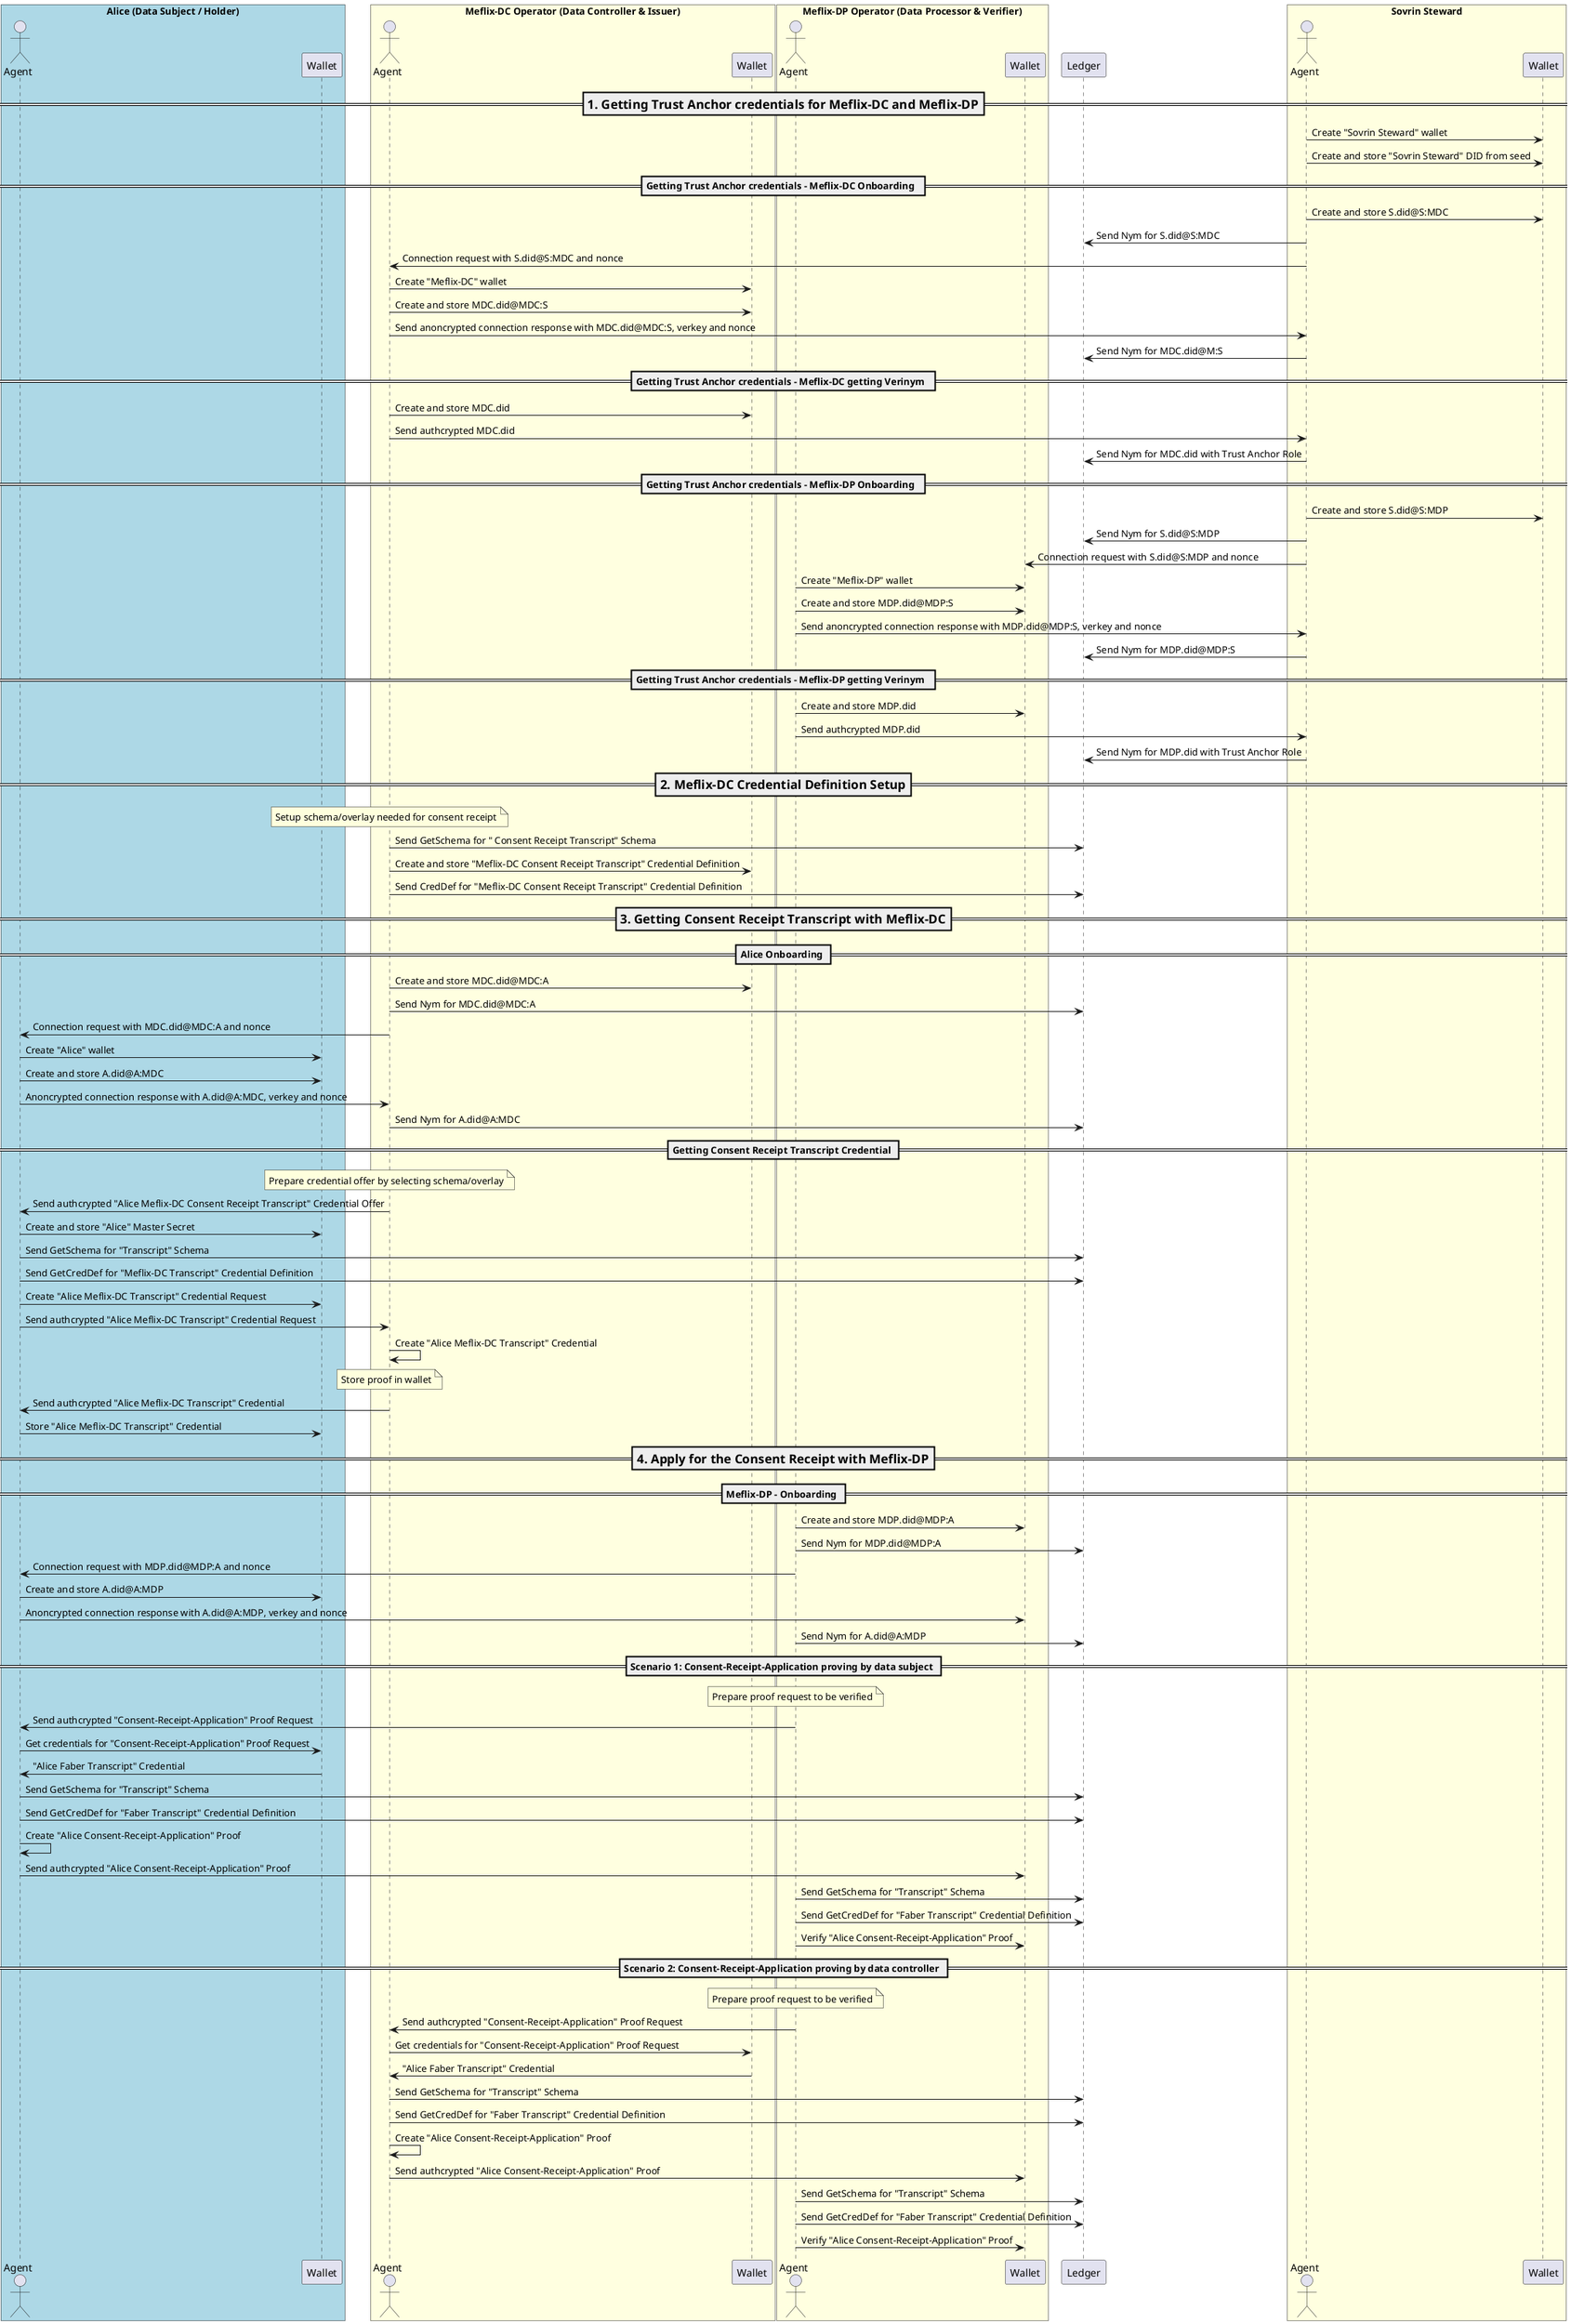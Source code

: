 @startuml

box "Alice (Data Subject / Holder)" #LightBlue
actor "Agent" as A
participant "Wallet" as AW
endbox

box "Meflix-DC Operator (Data Controller & Issuer)" #LightYellow
actor "Agent" as MDC
participant "Wallet" as MDCW
endbox

box "Meflix-DP Operator (Data Processor & Verifier)" #LightYellow
actor "Agent" as MDP
participant "Wallet" as MDPW
endbox

participant "Ledger" as L

box "Sovrin Steward" #LightYellow
actor "Agent" as S
participant "Wallet" as SW
endbox

=== 1. Getting Trust Anchor credentials for Meflix-DC and Meflix-DP  ==
S->SW: Create "Sovrin Steward" wallet
S->SW: Create and store "Sovrin Steward" DID from seed

== Getting Trust Anchor credentials - Meflix-DC Onboarding  ==
S->SW: Create and store S.did@S:MDC
S->L: Send Nym for S.did@S:MDC
S->MDC: Connection request with S.did@S:MDC and nonce
MDC->MDCW: Create "Meflix-DC" wallet
MDC->MDCW: Create and store MDC.did@MDC:S
MDC->S: Send anoncrypted connection response with MDC.did@MDC:S, verkey and nonce
S->L: Send Nym for MDC.did@M:S

== Getting Trust Anchor credentials - Meflix-DC getting Verinym  ==
MDC->MDCW: Create and store MDC.did
MDC->S: Send authcrypted MDC.did
S->L: Send Nym for MDC.did with Trust Anchor Role

== Getting Trust Anchor credentials - Meflix-DP Onboarding  ==
S->SW: Create and store S.did@S:MDP
S->L: Send Nym for S.did@S:MDP
S->MDPW: Connection request with S.did@S:MDP and nonce
MDP->MDPW: Create "Meflix-DP" wallet
MDP->MDPW: Create and store MDP.did@MDP:S
MDP->S: Send anoncrypted connection response with MDP.did@MDP:S, verkey and nonce
S->L: Send Nym for MDP.did@MDP:S

== Getting Trust Anchor credentials - Meflix-DP getting Verinym  ==
MDP->MDPW: Create and store MDP.did
MDP->S: Send authcrypted MDP.did
S->L: Send Nym for MDP.did with Trust Anchor Role

=== 2. Meflix-DC Credential Definition Setup ==
note over MDC: Setup schema/overlay needed for consent receipt
MDC->L: Send GetSchema for " Consent Receipt Transcript" Schema
MDC->MDCW: Create and store "Meflix-DC Consent Receipt Transcript" Credential Definition
MDC->L: Send CredDef for "Meflix-DC Consent Receipt Transcript" Credential Definition

=== 3. Getting Consent Receipt Transcript with Meflix-DC ==
== Alice Onboarding ==
MDC->MDCW: Create and store MDC.did@MDC:A
MDC->L: Send Nym for MDC.did@MDC:A
MDC->A: Connection request with MDC.did@MDC:A and nonce
A->AW: Create "Alice" wallet
A->AW: Create and store A.did@A:MDC
A->MDC: Anoncrypted connection response with A.did@A:MDC, verkey and nonce
MDC->L: Send Nym for A.did@A:MDC

== Getting Consent Receipt Transcript Credential ==
note over MDC: Prepare credential offer by selecting schema/overlay
MDC->A: Send authcrypted "Alice Meflix-DC Consent Receipt Transcript" Credential Offer
A->AW: Create and store "Alice" Master Secret
A->L: Send GetSchema for "Transcript" Schema
A->L: Send GetCredDef for "Meflix-DC Transcript" Credential Definition
A->AW: Create "Alice Meflix-DC Transcript" Credential Request
A->MDC: Send authcrypted "Alice Meflix-DC Transcript" Credential Request
MDC->MDC: Create "Alice Meflix-DC Transcript" Credential
note over MDC: Store proof in wallet
MDC->A: Send authcrypted "Alice Meflix-DC Transcript" Credential
A->AW: Store "Alice Meflix-DC Transcript" Credential

=== 4. Apply for the Consent Receipt with Meflix-DP ==
== Meflix-DP - Onboarding ==
MDP->MDPW: Create and store MDP.did@MDP:A
MDP->L: Send Nym for MDP.did@MDP:A
MDP->A: Connection request with MDP.did@MDP:A and nonce
A->AW: Create and store A.did@A:MDP
A->MDPW: Anoncrypted connection response with A.did@A:MDP, verkey and nonce
MDP->L: Send Nym for A.did@A:MDP

== Scenario 1: Consent-Receipt-Application proving by data subject ==
note over MDP: Prepare proof request to be verified
MDP->A: Send authcrypted "Consent-Receipt-Application" Proof Request
A->AW: Get credentials for "Consent-Receipt-Application" Proof Request
AW->A: "Alice Faber Transcript" Credential
A->L: Send GetSchema for "Transcript" Schema
A->L: Send GetCredDef for "Faber Transcript" Credential Definition
A->A: Create "Alice Consent-Receipt-Application" Proof
A->MDPW: Send authcrypted "Alice Consent-Receipt-Application" Proof
MDP->L: Send GetSchema for "Transcript" Schema
MDP->L: Send GetCredDef for "Faber Transcript" Credential Definition
MDP->MDPW: Verify "Alice Consent-Receipt-Application" Proof

== Scenario 2: Consent-Receipt-Application proving by data controller ==
note over MDP: Prepare proof request to be verified
MDP->MDC: Send authcrypted "Consent-Receipt-Application" Proof Request
MDC->MDCW: Get credentials for "Consent-Receipt-Application" Proof Request
MDCW->MDC: "Alice Faber Transcript" Credential
MDC->L: Send GetSchema for "Transcript" Schema
MDC->L: Send GetCredDef for "Faber Transcript" Credential Definition
MDC->MDC: Create "Alice Consent-Receipt-Application" Proof
MDC->MDPW: Send authcrypted "Alice Consent-Receipt-Application" Proof
MDP->L: Send GetSchema for "Transcript" Schema
MDP->L: Send GetCredDef for "Faber Transcript" Credential Definition
MDP->MDPW: Verify "Alice Consent-Receipt-Application" Proof

@enduml
